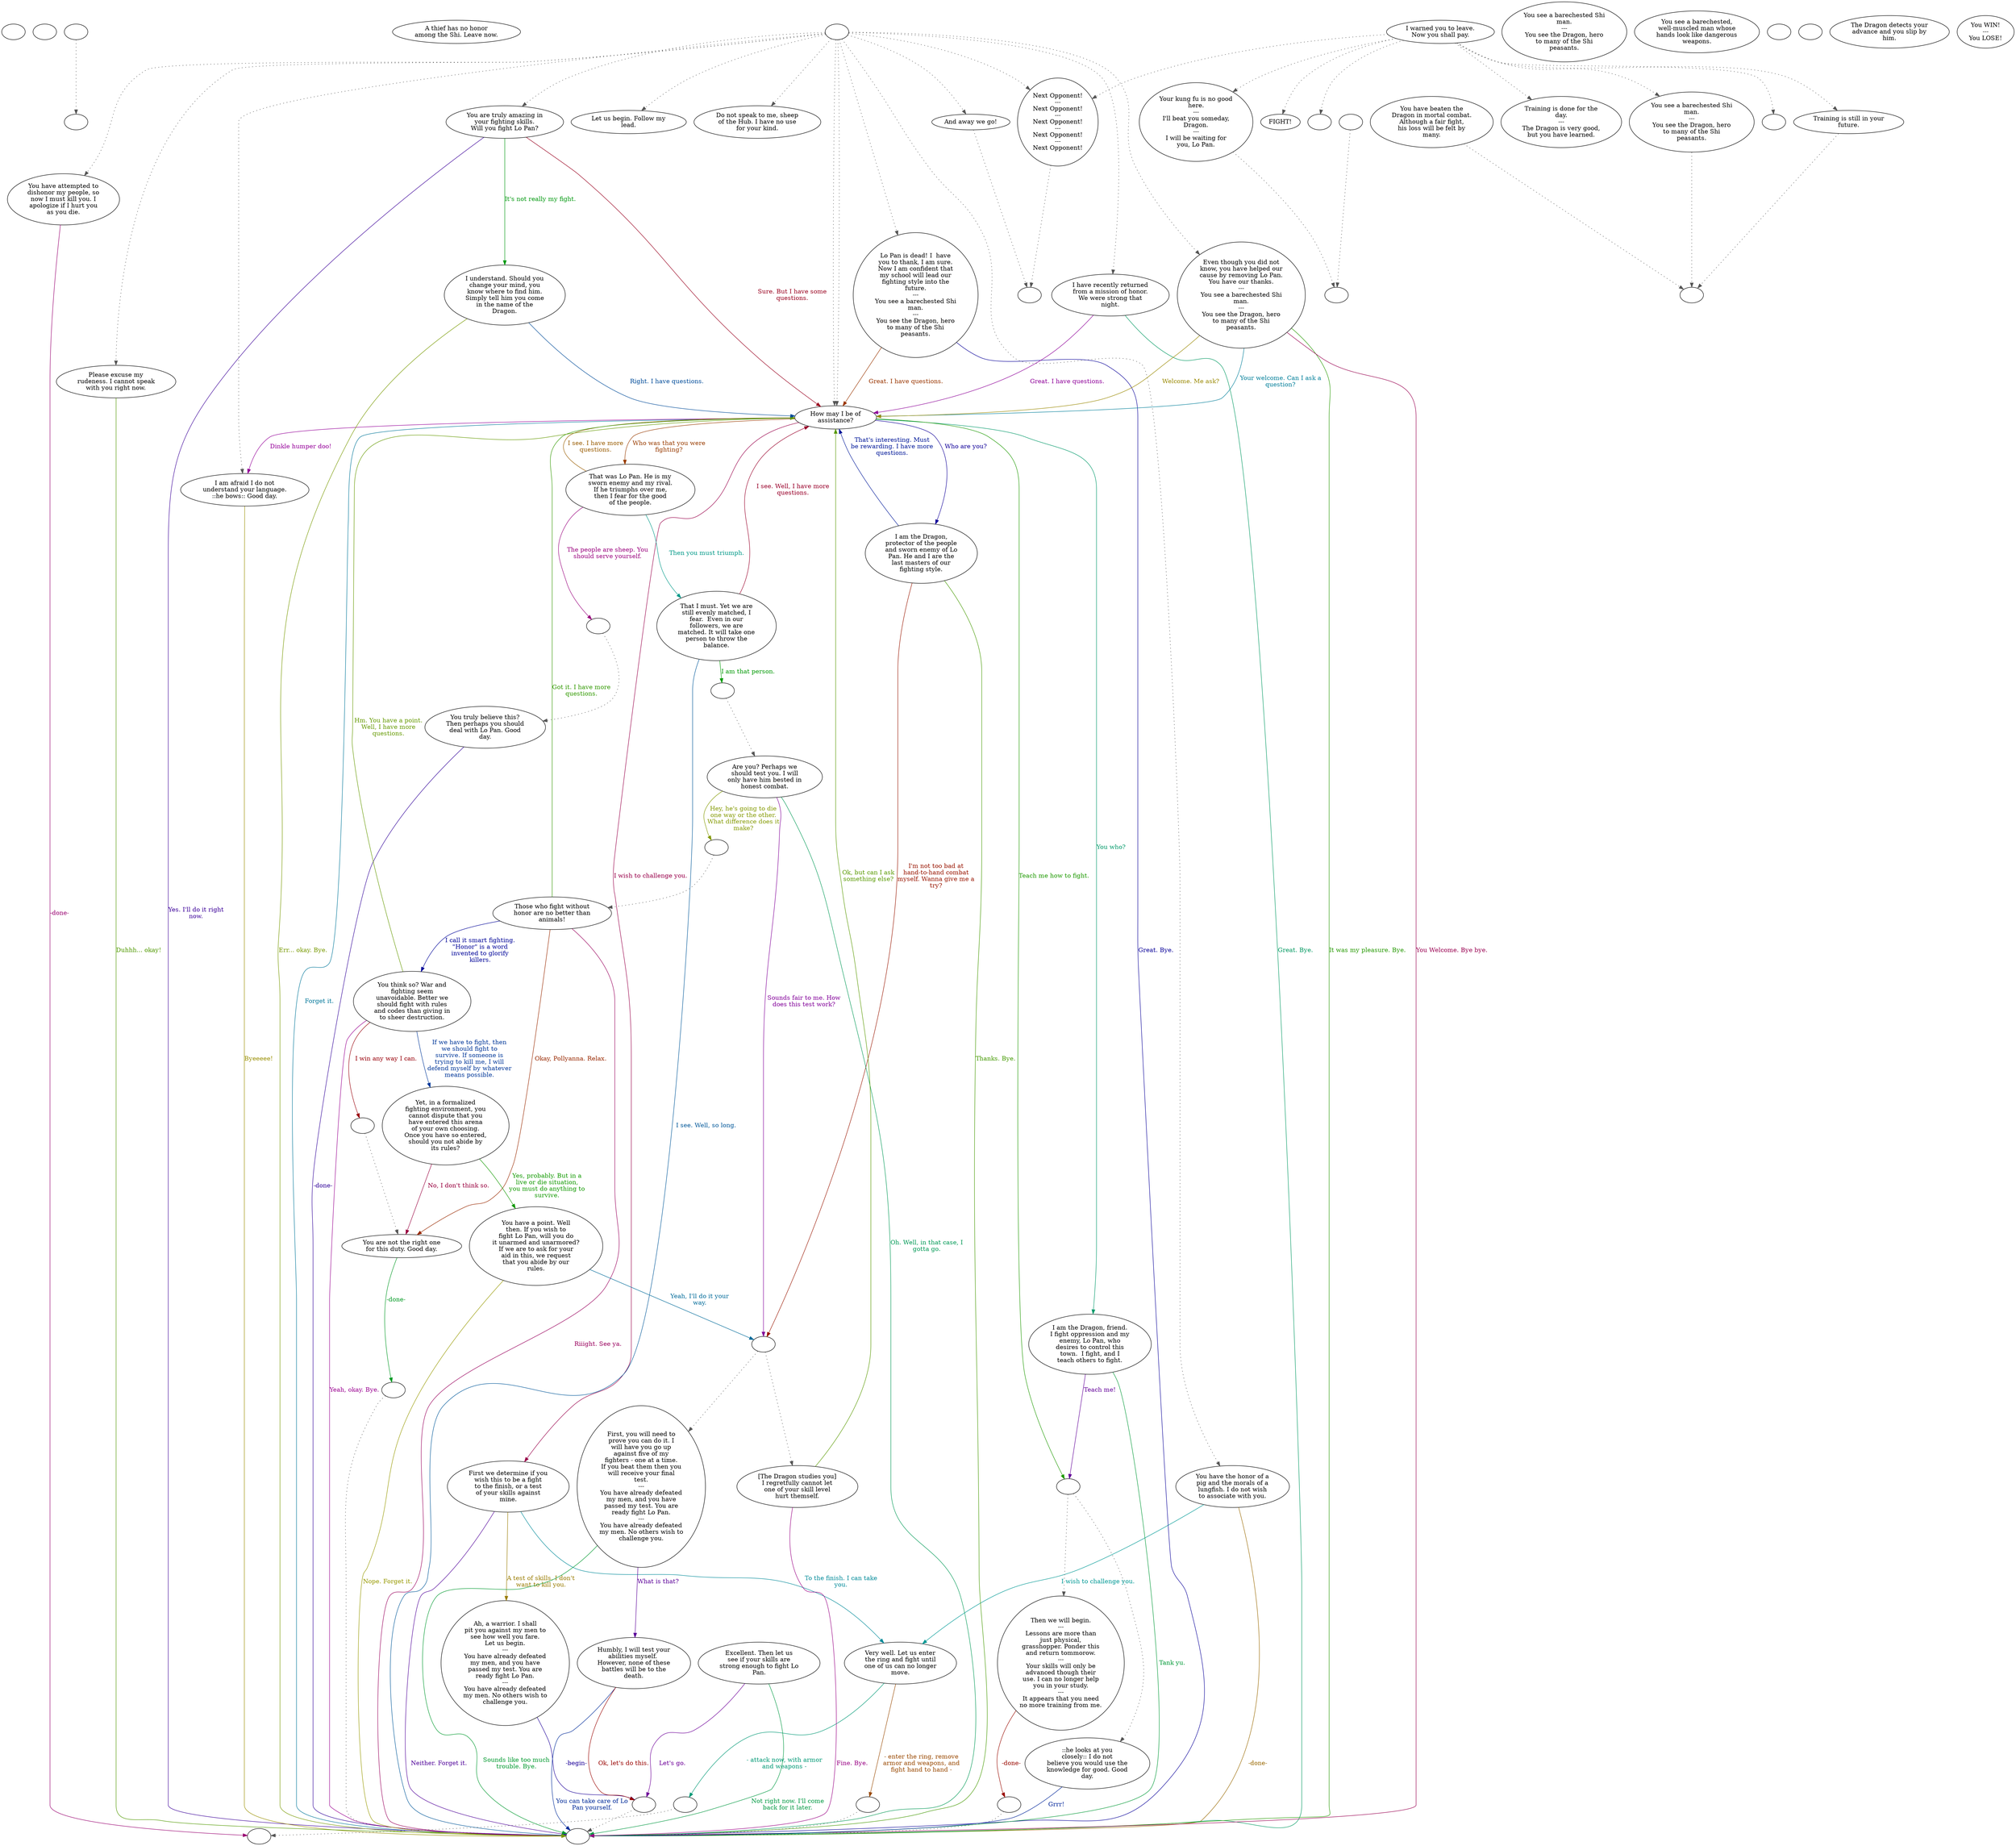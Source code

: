 digraph fcdragon {
  "checkPartyMembersNearDoor" [style=filled       fillcolor="#FFFFFF"       color="#000000"]
  "checkPartyMembersNearDoor" [label=""]
  "start" [style=filled       fillcolor="#FFFFFF"       color="#000000"]
  "start" [label=""]
  "critter_p_proc" [style=filled       fillcolor="#FFFFFF"       color="#000000"]
  "critter_p_proc" -> "startSequence" [style=dotted color="#555555"]
  "critter_p_proc" [label=""]
  "pickup_p_proc" [style=filled       fillcolor="#FFFFFF"       color="#000000"]
  "pickup_p_proc" [label="A thief has no honor\namong the Shi. Leave now."]
  "talk_p_proc" [style=filled       fillcolor="#FFFFFF"       color="#000000"]
  "talk_p_proc" -> "Node021" [style=dotted color="#555555"]
  "talk_p_proc" -> "Node022" [style=dotted color="#555555"]
  "talk_p_proc" -> "Node001" [style=dotted color="#555555"]
  "talk_p_proc" -> "Node023" [style=dotted color="#555555"]
  "talk_p_proc" -> "Node024" [style=dotted color="#555555"]
  "talk_p_proc" -> "Node027" [style=dotted color="#555555"]
  "talk_p_proc" -> "Node026" [style=dotted color="#555555"]
  "talk_p_proc" -> "Node028" [style=dotted color="#555555"]
  "talk_p_proc" -> "Node002" [style=dotted color="#555555"]
  "talk_p_proc" -> "Node006" [style=dotted color="#555555"]
  "talk_p_proc" -> "Node001" [style=dotted color="#555555"]
  "talk_p_proc" -> "DoTest" [style=dotted color="#555555"]
  "talk_p_proc" -> "DoChallenge" [style=dotted color="#555555"]
  "talk_p_proc" -> "DoLearn" [style=dotted color="#555555"]
  "talk_p_proc" [label=""]
  "destroy_p_proc" [style=filled       fillcolor="#FFFFFF"       color="#000000"]
  "destroy_p_proc" -> "ReturnInven" [style=dotted color="#555555"]
  "destroy_p_proc" [label="You have beaten the\nDragon in mortal combat.\nAlthough a fair fight,\nhis loss will be felt by\nmany."]
  "look_at_p_proc" [style=filled       fillcolor="#FFFFFF"       color="#000000"]
  "look_at_p_proc" [label="You see a barechested Shi\nman.\n---\nYou see the Dragon, hero\nto many of the Shi\npeasants."]
  "description_p_proc" [style=filled       fillcolor="#FFFFFF"       color="#000000"]
  "description_p_proc" [label="You see a barechested,\nwell-muscled man whose\nhands look like dangerous\nweapons."]
  "use_skill_on_p_proc" [style=filled       fillcolor="#FFFFFF"       color="#000000"]
  "use_skill_on_p_proc" [label=""]
  "damage_p_proc" [style=filled       fillcolor="#FFFFFF"       color="#000000"]
  "damage_p_proc" [label=""]
  "map_enter_p_proc" [style=filled       fillcolor="#FFFFFF"       color="#000000"]
  "map_enter_p_proc" -> "checkLoad" [style=dotted color="#555555"]
  "map_enter_p_proc" [label=""]
  "push_p_proc" [style=filled       fillcolor="#FFFFFF"       color="#000000"]
  "push_p_proc" [label="The Dragon detects your\nadvance and you slip by\nhim."]
  "timed_event_p_proc" [style=filled       fillcolor="#FFFFFF"       color="#000000"]
  "timed_event_p_proc" -> "DoTest" [style=dotted color="#555555"]
  "timed_event_p_proc" -> "endTestFail" [style=dotted color="#555555"]
  "timed_event_p_proc" -> "endTestPass" [style=dotted color="#555555"]
  "timed_event_p_proc" -> "doFight" [style=dotted color="#555555"]
  "timed_event_p_proc" -> "learn1" [style=dotted color="#555555"]
  "timed_event_p_proc" -> "learn2" [style=dotted color="#555555"]
  "timed_event_p_proc" -> "lopanHit" [style=dotted color="#555555"]
  "timed_event_p_proc" -> "DoTalking" [style=dotted color="#555555"]
  "timed_event_p_proc" [label="I warned you to leave.\nNow you shall pay."]
  "combat_p_proc" [style=filled       fillcolor="#FFFFFF"       color="#000000"]
  "combat_p_proc" [label="You WIN!\n---\nYou LOSE!"]
  "Node998" [style=filled       fillcolor="#FFFFFF"       color="#000000"]
  "Node998" [label=""]
  "Node999" [style=filled       fillcolor="#FFFFFF"       color="#000000"]
  "Node999" [label=""]
  "Node001" [style=filled       fillcolor="#FFFFFF"       color="#000000"]
  "Node001" [label="How may I be of\nassistance?"]
  "Node001" -> "Node002" [label="Dinkle humper doo!" color="#950099" fontcolor="#950099"]
  "Node001" -> "Node003" [label="You who?" color="#009969" fontcolor="#009969"]
  "Node001" -> "Node007" [label="Who was that you were\nfighting?" color="#993C00" fontcolor="#993C00"]
  "Node001" -> "Node020" [label="Who are you?" color="#100099" fontcolor="#100099"]
  "Node001" -> "Node4_5" [label="Teach me how to fight." color="#1D9900" fontcolor="#1D9900"]
  "Node001" -> "Node012" [label="I wish to challenge you." color="#99004A" fontcolor="#99004A"]
  "Node001" -> "Node999" [label="Forget it." color="#007699" fontcolor="#007699"]
  "Node002" [style=filled       fillcolor="#FFFFFF"       color="#000000"]
  "Node002" [label="I am afraid I do not\nunderstand your language.\n::he bows:: Good day."]
  "Node002" -> "Node999" [label="Byeeeee!" color="#998F00" fontcolor="#998F00"]
  "Node003" [style=filled       fillcolor="#FFFFFF"       color="#000000"]
  "Node003" [label="I am the Dragon, friend.\nI fight oppression and my\nenemy, Lo Pan, who\ndesires to control this\ntown.  I fight, and I\nteach others to fight."]
  "Node003" -> "Node4_5" [label="Teach me!" color="#620099" fontcolor="#620099"]
  "Node003" -> "Node999" [label="Tank yu." color="#009936" fontcolor="#009936"]
  "Node004" [style=filled       fillcolor="#FFFFFF"       color="#000000"]
  "Node004" [label="Then we will begin.\n---\nLessons are more than\njust physical,\ngrasshopper. Ponder this\nand return tommorow.\n---\nYour skills will only be\nadvanced though their\nuse. I can no longer help\nyou in your study.\n---\nIt appears that you need\nno more training from me."]
  "Node004" -> "NodeLearn" [label="-done-" color="#990900" fontcolor="#990900"]
  "Node005" [style=filled       fillcolor="#FFFFFF"       color="#000000"]
  "Node005" [label="::he looks at you\nclosely:: I do not\nbelieve you would use the\nknowledge for good. Good\nday."]
  "Node005" -> "Node999" [label="Grrr!" color="#002499" fontcolor="#002499"]
  "Node006" [style=filled       fillcolor="#FFFFFF"       color="#000000"]
  "Node006" [label="Please excuse my\nrudeness. I cannot speak\nwith you right now."]
  "Node006" -> "Node999" [label="Duhhh... okay!" color="#509900" fontcolor="#509900"]
  "Node007" [style=filled       fillcolor="#FFFFFF"       color="#000000"]
  "Node007" [label="That was Lo Pan. He is my\nsworn enemy and my rival.\nIf he triumphs over me,\nthen I fear for the good\nof the people."]
  "Node007" -> "Node008a" [label="The people are sheep. You\nshould serve yourself." color="#99007D" fontcolor="#99007D"]
  "Node007" -> "Node009" [label="Then you must triumph." color="#009988" fontcolor="#009988"]
  "Node007" -> "Node001" [label="I see. I have more\nquestions." color="#995C00" fontcolor="#995C00"]
  "Node008" [style=filled       fillcolor="#FFFFFF"       color="#000000"]
  "Node008" [label="You truly believe this?\nThen perhaps you should\ndeal with Lo Pan. Good\nday."]
  "Node008" -> "Node999" [label="-done-" color="#2F0099" fontcolor="#2F0099"]
  "Node009" [style=filled       fillcolor="#FFFFFF"       color="#000000"]
  "Node009" [label="That I must. Yet we are\nstill evenly matched, I\nfear.  Even in our\nfollowers, we are\nmatched. It will take one\nperson to throw the\nbalance."]
  "Node009" -> "Node010a" [label="I am that person." color="#009903" fontcolor="#009903"]
  "Node009" -> "Node001" [label="I see. Well, I have more\nquestions." color="#99002A" fontcolor="#99002A"]
  "Node009" -> "Node999" [label="I see. Well, so long." color="#005799" fontcolor="#005799"]
  "Node010" [style=filled       fillcolor="#FFFFFF"       color="#000000"]
  "Node010" [label="Are you? Perhaps we\nshould test you. I will\nonly have him bested in\nhonest combat."]
  "Node010" -> "Node011a" [label="Hey, he's going to die\none way or the other.\nWhat difference does it\nmake?" color="#839900" fontcolor="#839900"]
  "Node010" -> "Node2931" [label="Sounds fair to me. How\ndoes this test work?" color="#820099" fontcolor="#820099"]
  "Node010" -> "Node999" [label="Oh. Well, in that case, I\ngotta go." color="#009955" fontcolor="#009955"]
  "Node011" [style=filled       fillcolor="#FFFFFF"       color="#000000"]
  "Node011" [label="Those who fight without\nhonor are no better than\nanimals!"]
  "Node011" -> "Node013" [label="Okay, Pollyanna. Relax." color="#992900" fontcolor="#992900"]
  "Node011" -> "Node014" [label="I call it smart fighting.\n\"Honor\" is a word\ninvented to glorify\nkillers." color="#000499" fontcolor="#000499"]
  "Node011" -> "Node001" [label="Got it. I have more\nquestions." color="#319900" fontcolor="#319900"]
  "Node011" -> "Node999" [label="Riiight. See ya." color="#99005D" fontcolor="#99005D"]
  "Node012" [style=filled       fillcolor="#FFFFFF"       color="#000000"]
  "Node012" [label="First we determine if you\nwish this to be a fight\nto the finish, or a test\nof your skills against\nmine."]
  "Node012" -> "Node015" [label="To the finish. I can take\nyou." color="#008A99" fontcolor="#008A99"]
  "Node012" -> "Node016" [label="A test of skills. I don't\nwant to kill you." color="#997B00" fontcolor="#997B00"]
  "Node012" -> "Node999" [label="Neither. Forget it." color="#4F0099" fontcolor="#4F0099"]
  "Node013" [style=filled       fillcolor="#FFFFFF"       color="#000000"]
  "Node013" [label="You are not the right one\nfor this duty. Good day."]
  "Node013" -> "NodeAngry" [label="-done-" color="#009922" fontcolor="#009922"]
  "Node014" [style=filled       fillcolor="#FFFFFF"       color="#000000"]
  "Node014" [label="You think so? War and\nfighting seem\nunavoidable. Better we\nshould fight with rules\nand codes than giving in\nto sheer destruction."]
  "Node014" -> "Node013a" [label="I win any way I can." color="#99000A" fontcolor="#99000A"]
  "Node014" -> "Node017" [label="If we have to fight, then\nwe should fight to\nsurvive. If someone is\ntrying to kill me, I will\ndefend myself by whatever\nmeans possible." color="#003799" fontcolor="#003799"]
  "Node014" -> "Node001" [label="Hm. You have a point.\nWell, I have more\nquestions." color="#649900" fontcolor="#649900"]
  "Node014" -> "Node999" [label="Yeah, okay. Bye." color="#990090" fontcolor="#990090"]
  "Node015" [style=filled       fillcolor="#FFFFFF"       color="#000000"]
  "Node015" [label="Very well. Let us enter\nthe ring and fight until\none of us can no longer\nmove."]
  "Node015" -> "NodeAttackNow" [label="- attack now, with armor\nand weapons -" color="#009975" fontcolor="#009975"]
  "Node015" -> "NodeChallenge" [label="- enter the ring, remove\narmor and weapons, and\nfight hand to hand -" color="#994800" fontcolor="#994800"]
  "Node016" [style=filled       fillcolor="#FFFFFF"       color="#000000"]
  "Node016" [label="Ah, a warrior. I shall\npit you against my men to\nsee how well you fare.\nLet us begin.\n---\nYou have already defeated\nmy men, and you have\npassed my test. You are\nready fight Lo Pan.\n---\nYou have already defeated\nmy men. No others wish to\nchallenge you."]
  "Node016" -> "NodeTest" [label="-begin-" color="#1C0099" fontcolor="#1C0099"]
  "Node017" [style=filled       fillcolor="#FFFFFF"       color="#000000"]
  "Node017" [label="Yet, in a formalized\nfighting environment, you\ncannot dispute that you\nhave entered this arena\nof your own choosing.\nOnce you have so entered,\nshould you not abide by\nits rules?"]
  "Node017" -> "Node018" [label="Yes, probably. But in a\nlive or die situation,\nyou must do anything to\nsurvive." color="#119900" fontcolor="#119900"]
  "Node017" -> "Node013" [label="No, I don't think so." color="#99003E" fontcolor="#99003E"]
  "Node018" [style=filled       fillcolor="#FFFFFF"       color="#000000"]
  "Node018" [label="You have a point. Well\nthen. If you wish to\nfight Lo Pan, will you do\nit unarmed and unarmored?\nIf we are to ask for your\naid in this, we request\nthat you abide by our\nrules."]
  "Node018" -> "Node2931" [label="Yeah, I'll do it your\nway." color="#006A99" fontcolor="#006A99"]
  "Node018" -> "Node999" [label="Nope. Forget it." color="#979900" fontcolor="#979900"]
  "Node019" [style=filled       fillcolor="#FFFFFF"       color="#000000"]
  "Node019" [label="Excellent. Then let us\nsee if your skills are\nstrong enough to fight Lo\nPan."]
  "Node019" -> "NodeTest" [label="Let's go." color="#6E0099" fontcolor="#6E0099"]
  "Node019" -> "Node999" [label="Not right now. I'll come\nback for it later." color="#009942" fontcolor="#009942"]
  "Node020" [style=filled       fillcolor="#FFFFFF"       color="#000000"]
  "Node020" [label="I am the Dragon,\nprotector of the people\nand sworn enemy of Lo\nPan. He and I are the\nlast masters of our\nfighting style."]
  "Node020" -> "Node2931" [label="I'm not too bad at\nhand-to-hand combat\nmyself. Wanna give me a\ntry?" color="#991500" fontcolor="#991500"]
  "Node020" -> "Node001" [label="That's interesting. Must\nbe rewarding. I have more\nquestions." color="#001899" fontcolor="#001899"]
  "Node020" -> "Node999" [label="Thanks. Bye." color="#449900" fontcolor="#449900"]
  "Node021" [style=filled       fillcolor="#FFFFFF"       color="#000000"]
  "Node021" [label="You have attempted to\ndishonor my people, so\nnow I must kill you. I\napologize if I hurt you\nas you die."]
  "Node021" -> "Node998" [label="-done-" color="#990071" fontcolor="#990071"]
  "Node022" [style=filled       fillcolor="#FFFFFF"       color="#000000"]
  "Node022" [label="Do not speak to me, sheep\nof the Hub. I have no use\nfor your kind."]
  "Node023" [style=filled       fillcolor="#FFFFFF"       color="#000000"]
  "Node023" [label="You have the honor of a\npig and the morals of a\nlungfish. I do not wish\nto associate with you."]
  "Node023" -> "Node015" [label="I wish to challenge you." color="#009995" fontcolor="#009995"]
  "Node023" -> "Node999" [label="-done-" color="#996800" fontcolor="#996800"]
  "Node024" [style=filled       fillcolor="#FFFFFF"       color="#000000"]
  "Node024" [label="You are truly amazing in\nyour fighting skills.\nWill you fight Lo Pan?"]
  "Node024" -> "Node999" [label="Yes. I'll do it right\nnow." color="#3B0099" fontcolor="#3B0099"]
  "Node024" -> "Node025" [label="It's not really my fight." color="#00990F" fontcolor="#00990F"]
  "Node024" -> "Node001" [label="Sure. But I have some\nquestions." color="#99001E" fontcolor="#99001E"]
  "Node025" [style=filled       fillcolor="#FFFFFF"       color="#000000"]
  "Node025" [label="I understand. Should you\nchange your mind, you\nknow where to find him.\nSimply tell him you come\nin the name of the\nDragon."]
  "Node025" -> "Node001" [label="Right. I have questions." color="#004B99" fontcolor="#004B99"]
  "Node025" -> "Node999" [label="Err... okay. Bye." color="#779900" fontcolor="#779900"]
  "Node026" [style=filled       fillcolor="#FFFFFF"       color="#000000"]
  "Node026" [label="I have recently returned\nfrom a mission of honor.\nWe were strong that\nnight."]
  "Node026" -> "Node001" [label="Great. I have questions." color="#8E0099" fontcolor="#8E0099"]
  "Node026" -> "Node999" [label="Great. Bye." color="#009961" fontcolor="#009961"]
  "Node027" [style=filled       fillcolor="#FFFFFF"       color="#000000"]
  "Node027" [label="Lo Pan is dead! I  have\nyou to thank, I am sure.\nNow I am confident that\nmy school will lead our\nfighting style into the\nfuture.\n---\nYou see a barechested Shi\nman.\n---\nYou see the Dragon, hero\nto many of the Shi\npeasants."]
  "Node027" -> "Node001" [label="Great. I have questions." color="#993500" fontcolor="#993500"]
  "Node027" -> "Node999" [label="Great. Bye." color="#080099" fontcolor="#080099"]
  "Node028" [style=filled       fillcolor="#FFFFFF"       color="#000000"]
  "Node028" [label="Even though you did not\nknow, you have helped our\ncause by removing Lo Pan.\nYou have our thanks.\n---\nYou see a barechested Shi\nman.\n---\nYou see the Dragon, hero\nto many of the Shi\npeasants."]
  "Node028" -> "Node999" [label="It was my pleasure. Bye." color="#259900" fontcolor="#259900"]
  "Node028" -> "Node999" [label="You Welcome. Bye bye." color="#990051" fontcolor="#990051"]
  "Node028" -> "Node001" [label="Your welcome. Can I ask a\nquestion?" color="#007E99" fontcolor="#007E99"]
  "Node028" -> "Node001" [label="Welcome. Me ask?" color="#998800" fontcolor="#998800"]
  "Node029" [style=filled       fillcolor="#FFFFFF"       color="#000000"]
  "Node029" [label="First, you will need to\nprove you can do it. I\nwill have you go up\nagainst five of my\nfighters - one at a time.\nIf you beat them then you\nwill receive your final\ntest.\n---\nYou have already defeated\nmy men, and you have\npassed my test. You are\nready fight Lo Pan.\n---\nYou have already defeated\nmy men. No others wish to\nchallenge you."]
  "Node029" -> "Node030" [label="What is that?" color="#5B0099" fontcolor="#5B0099"]
  "Node029" -> "Node999" [label="Sounds like too much\ntrouble. Bye." color="#00992E" fontcolor="#00992E"]
  "Node030" [style=filled       fillcolor="#FFFFFF"       color="#000000"]
  "Node030" [label="Humbly, I will test your\nabilities myself. \nHowever, none of these\nbattles will be to the\ndeath."]
  "Node030" -> "NodeTest" [label="Ok, let's do this." color="#990200" fontcolor="#990200"]
  "Node030" -> "Node999" [label="You can take care of Lo\nPan yourself." color="#002B99" fontcolor="#002B99"]
  "Node031" [style=filled       fillcolor="#FFFFFF"       color="#000000"]
  "Node031" [label="[The Dragon studies you]\nI regretfully cannot let\none of your skill level\nhurt themself."]
  "Node031" -> "Node001" [label="Ok, but can I ask\nsomething else?" color="#589900" fontcolor="#589900"]
  "Node031" -> "Node999" [label="Fine. Bye." color="#990084" fontcolor="#990084"]
  "DoTest" [style=filled       fillcolor="#FFFFFF"       color="#000000"]
  "DoTest" -> "TakeInven" [style=dotted color="#555555"]
  "DoTest" [label="Next Opponent!\n---\nNext Opponent!\n---\nNext Opponent!\n---\nNext Opponent!\n---\nNext Opponent!"]
  "DoChallenge" [style=filled       fillcolor="#FFFFFF"       color="#000000"]
  "DoChallenge" -> "TakeInven" [style=dotted color="#555555"]
  "DoChallenge" [label="And away we go!"]
  "DoLearn" [style=filled       fillcolor="#FFFFFF"       color="#000000"]
  "DoLearn" [label="Let us begin. Follow my\nlead."]
  "endTestFail" [style=filled       fillcolor="#FFFFFF"       color="#000000"]
  "endTestFail" -> "ReturnInven" [style=dotted color="#555555"]
  "endTestFail" [label="Training is still in your\nfuture."]
  "endTestPass" [style=filled       fillcolor="#FFFFFF"       color="#000000"]
  "endTestPass" -> "ReturnInven" [style=dotted color="#555555"]
  "endTestPass" [label="You see a barechested Shi\nman.\n---\nYou see the Dragon, hero\nto many of the Shi\npeasants."]
  "doFight" [style=filled       fillcolor="#FFFFFF"       color="#000000"]
  "doFight" [label="FIGHT!"]
  "learn1" [style=filled       fillcolor="#FFFFFF"       color="#000000"]
  "learn1" [label=""]
  "learn2" [style=filled       fillcolor="#FFFFFF"       color="#000000"]
  "learn2" [label="Training is done for the\nday.\n---\nThe Dragon is very good,\nbut you have learned."]
  "TakeInven" [style=filled       fillcolor="#FFFFFF"       color="#000000"]
  "TakeInven" [label=""]
  "ReturnInven" [style=filled       fillcolor="#FFFFFF"       color="#000000"]
  "ReturnInven" [label=""]
  "lopanHit" [style=filled       fillcolor="#FFFFFF"       color="#000000"]
  "lopanHit" [label=""]
  "DoTalking" [style=filled       fillcolor="#FFFFFF"       color="#000000"]
  "DoTalking" -> "checkLoad" [style=dotted color="#555555"]
  "DoTalking" [label="Your kung fu is no good\nhere.\n---\nI'll beat you someday,\nDragon.\n---\nI will be waiting for\nyou, Lo Pan."]
  "checkLoad" [style=filled       fillcolor="#FFFFFF"       color="#000000"]
  "checkLoad" [label=""]
  "startSequence" [style=filled       fillcolor="#FFFFFF"       color="#000000"]
  "startSequence" [label=""]
  "Node4_5" [style=filled       fillcolor="#FFFFFF"       color="#000000"]
  "Node4_5" -> "Node004" [style=dotted color="#555555"]
  "Node4_5" -> "Node005" [style=dotted color="#555555"]
  "Node4_5" [label=""]
  "NodeLearn" [style=filled       fillcolor="#FFFFFF"       color="#000000"]
  "NodeLearn" -> "Node999" [style=dotted color="#555555"]
  "NodeLearn" [label=""]
  "Node008a" [style=filled       fillcolor="#FFFFFF"       color="#000000"]
  "Node008a" -> "Node008" [style=dotted color="#555555"]
  "Node008a" [label=""]
  "Node010a" [style=filled       fillcolor="#FFFFFF"       color="#000000"]
  "Node010a" -> "Node010" [style=dotted color="#555555"]
  "Node010a" [label=""]
  "Node011a" [style=filled       fillcolor="#FFFFFF"       color="#000000"]
  "Node011a" -> "Node011" [style=dotted color="#555555"]
  "Node011a" [label=""]
  "Node2931" [style=filled       fillcolor="#FFFFFF"       color="#000000"]
  "Node2931" -> "Node029" [style=dotted color="#555555"]
  "Node2931" -> "Node031" [style=dotted color="#555555"]
  "Node2931" [label=""]
  "NodeAngry" [style=filled       fillcolor="#FFFFFF"       color="#000000"]
  "NodeAngry" -> "Node999" [style=dotted color="#555555"]
  "NodeAngry" [label=""]
  "Node013a" [style=filled       fillcolor="#FFFFFF"       color="#000000"]
  "Node013a" -> "Node013" [style=dotted color="#555555"]
  "Node013a" [label=""]
  "NodeAttackNow" [style=filled       fillcolor="#FFFFFF"       color="#000000"]
  "NodeAttackNow" -> "Node998" [style=dotted color="#555555"]
  "NodeAttackNow" [label=""]
  "NodeChallenge" [style=filled       fillcolor="#FFFFFF"       color="#000000"]
  "NodeChallenge" -> "Node999" [style=dotted color="#555555"]
  "NodeChallenge" [label=""]
  "NodeTest" [style=filled       fillcolor="#FFFFFF"       color="#000000"]
  "NodeTest" -> "Node999" [style=dotted color="#555555"]
  "NodeTest" [label=""]
}